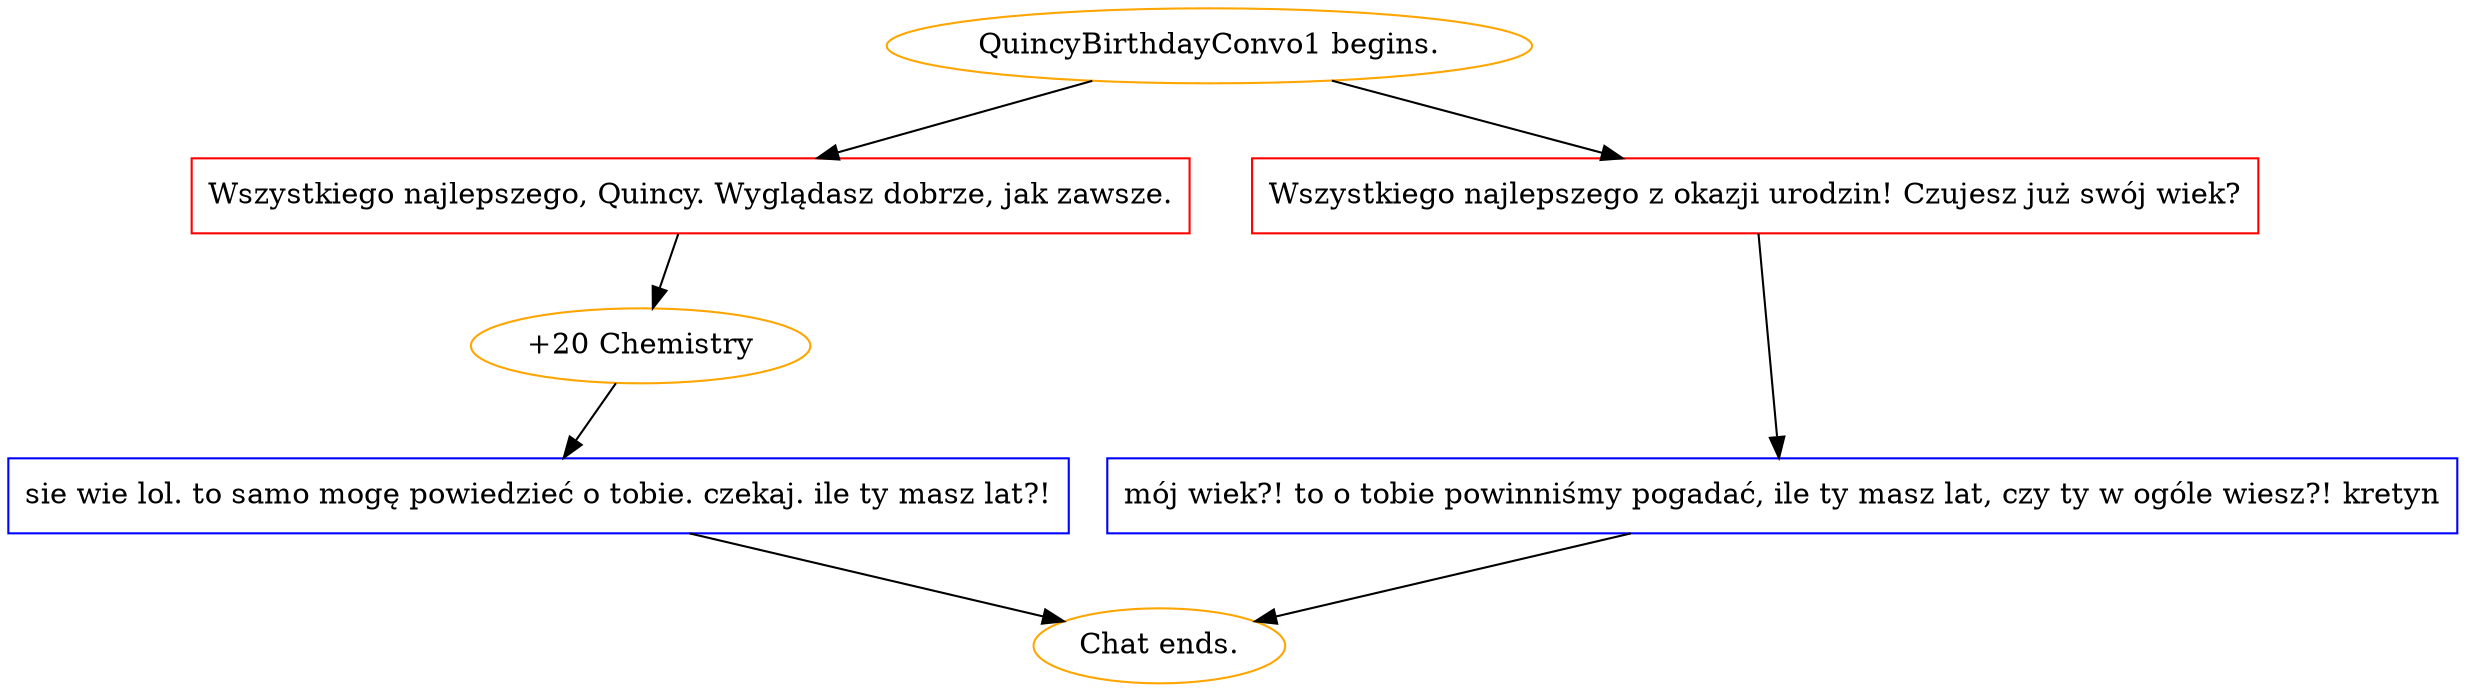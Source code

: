 digraph {
	"QuincyBirthdayConvo1 begins." [color=orange];
		"QuincyBirthdayConvo1 begins." -> j4104623462;
		"QuincyBirthdayConvo1 begins." -> j2169683458;
	j4104623462 [label="Wszystkiego najlepszego, Quincy. Wyglądasz dobrze, jak zawsze.",shape=box,color=red];
		j4104623462 -> j1994570408;
	j2169683458 [label="Wszystkiego najlepszego z okazji urodzin! Czujesz już swój wiek?",shape=box,color=red];
		j2169683458 -> j3353808433;
	j1994570408 [label="+20 Chemistry",color=orange];
		j1994570408 -> j906668106;
	j3353808433 [label="mój wiek?! to o tobie powinniśmy pogadać, ile ty masz lat, czy ty w ogóle wiesz?! kretyn",shape=box,color=blue];
		j3353808433 -> "Chat ends.";
	j906668106 [label="sie wie lol. to samo mogę powiedzieć o tobie. czekaj. ile ty masz lat?!",shape=box,color=blue];
		j906668106 -> "Chat ends.";
	"Chat ends." [color=orange];
}